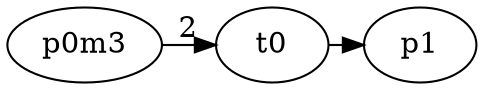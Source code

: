 digraph A {
// splines = ortho
rankdir=LR;
ratio=fill
graph [pad="0.05", nodesep="0.15", ranksep="0.02"];
margin=0;
// size="7,2!"
p0m3
p1

t0

p0m3 -> t0 [label="2"]

t0 -> p1

}
